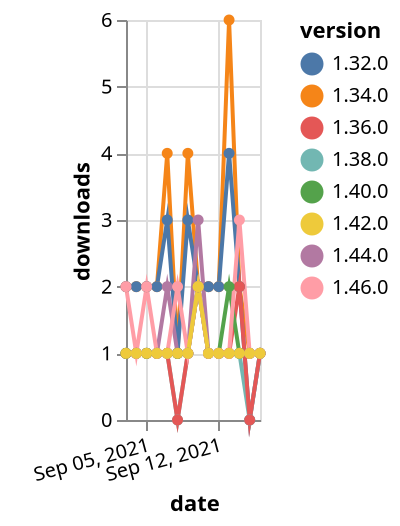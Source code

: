 {"$schema": "https://vega.github.io/schema/vega-lite/v5.json", "description": "A simple bar chart with embedded data.", "data": {"values": [{"date": "2021-09-03", "total": 2497, "delta": 2, "version": "1.34.0"}, {"date": "2021-09-04", "total": 2499, "delta": 2, "version": "1.34.0"}, {"date": "2021-09-05", "total": 2501, "delta": 2, "version": "1.34.0"}, {"date": "2021-09-06", "total": 2503, "delta": 2, "version": "1.34.0"}, {"date": "2021-09-07", "total": 2507, "delta": 4, "version": "1.34.0"}, {"date": "2021-09-08", "total": 2508, "delta": 1, "version": "1.34.0"}, {"date": "2021-09-09", "total": 2512, "delta": 4, "version": "1.34.0"}, {"date": "2021-09-10", "total": 2514, "delta": 2, "version": "1.34.0"}, {"date": "2021-09-11", "total": 2516, "delta": 2, "version": "1.34.0"}, {"date": "2021-09-12", "total": 2518, "delta": 2, "version": "1.34.0"}, {"date": "2021-09-13", "total": 2524, "delta": 6, "version": "1.34.0"}, {"date": "2021-09-14", "total": 2526, "delta": 2, "version": "1.34.0"}, {"date": "2021-09-15", "total": 2527, "delta": 1, "version": "1.34.0"}, {"date": "2021-09-16", "total": 2528, "delta": 1, "version": "1.34.0"}, {"date": "2021-09-03", "total": 2328, "delta": 2, "version": "1.32.0"}, {"date": "2021-09-04", "total": 2330, "delta": 2, "version": "1.32.0"}, {"date": "2021-09-05", "total": 2332, "delta": 2, "version": "1.32.0"}, {"date": "2021-09-06", "total": 2334, "delta": 2, "version": "1.32.0"}, {"date": "2021-09-07", "total": 2337, "delta": 3, "version": "1.32.0"}, {"date": "2021-09-08", "total": 2338, "delta": 1, "version": "1.32.0"}, {"date": "2021-09-09", "total": 2341, "delta": 3, "version": "1.32.0"}, {"date": "2021-09-10", "total": 2343, "delta": 2, "version": "1.32.0"}, {"date": "2021-09-11", "total": 2345, "delta": 2, "version": "1.32.0"}, {"date": "2021-09-12", "total": 2347, "delta": 2, "version": "1.32.0"}, {"date": "2021-09-13", "total": 2351, "delta": 4, "version": "1.32.0"}, {"date": "2021-09-14", "total": 2353, "delta": 2, "version": "1.32.0"}, {"date": "2021-09-15", "total": 2353, "delta": 0, "version": "1.32.0"}, {"date": "2021-09-16", "total": 2354, "delta": 1, "version": "1.32.0"}, {"date": "2021-09-03", "total": 186, "delta": 1, "version": "1.44.0"}, {"date": "2021-09-04", "total": 187, "delta": 1, "version": "1.44.0"}, {"date": "2021-09-05", "total": 188, "delta": 1, "version": "1.44.0"}, {"date": "2021-09-06", "total": 189, "delta": 1, "version": "1.44.0"}, {"date": "2021-09-07", "total": 191, "delta": 2, "version": "1.44.0"}, {"date": "2021-09-08", "total": 192, "delta": 1, "version": "1.44.0"}, {"date": "2021-09-09", "total": 193, "delta": 1, "version": "1.44.0"}, {"date": "2021-09-10", "total": 196, "delta": 3, "version": "1.44.0"}, {"date": "2021-09-11", "total": 197, "delta": 1, "version": "1.44.0"}, {"date": "2021-09-12", "total": 198, "delta": 1, "version": "1.44.0"}, {"date": "2021-09-13", "total": 199, "delta": 1, "version": "1.44.0"}, {"date": "2021-09-14", "total": 200, "delta": 1, "version": "1.44.0"}, {"date": "2021-09-15", "total": 201, "delta": 1, "version": "1.44.0"}, {"date": "2021-09-16", "total": 202, "delta": 1, "version": "1.44.0"}, {"date": "2021-09-03", "total": 198, "delta": 1, "version": "1.38.0"}, {"date": "2021-09-04", "total": 199, "delta": 1, "version": "1.38.0"}, {"date": "2021-09-05", "total": 200, "delta": 1, "version": "1.38.0"}, {"date": "2021-09-06", "total": 201, "delta": 1, "version": "1.38.0"}, {"date": "2021-09-07", "total": 202, "delta": 1, "version": "1.38.0"}, {"date": "2021-09-08", "total": 202, "delta": 0, "version": "1.38.0"}, {"date": "2021-09-09", "total": 203, "delta": 1, "version": "1.38.0"}, {"date": "2021-09-10", "total": 205, "delta": 2, "version": "1.38.0"}, {"date": "2021-09-11", "total": 206, "delta": 1, "version": "1.38.0"}, {"date": "2021-09-12", "total": 207, "delta": 1, "version": "1.38.0"}, {"date": "2021-09-13", "total": 208, "delta": 1, "version": "1.38.0"}, {"date": "2021-09-14", "total": 209, "delta": 1, "version": "1.38.0"}, {"date": "2021-09-15", "total": 209, "delta": 0, "version": "1.38.0"}, {"date": "2021-09-16", "total": 210, "delta": 1, "version": "1.38.0"}, {"date": "2021-09-03", "total": 248, "delta": 1, "version": "1.36.0"}, {"date": "2021-09-04", "total": 249, "delta": 1, "version": "1.36.0"}, {"date": "2021-09-05", "total": 250, "delta": 1, "version": "1.36.0"}, {"date": "2021-09-06", "total": 251, "delta": 1, "version": "1.36.0"}, {"date": "2021-09-07", "total": 252, "delta": 1, "version": "1.36.0"}, {"date": "2021-09-08", "total": 252, "delta": 0, "version": "1.36.0"}, {"date": "2021-09-09", "total": 253, "delta": 1, "version": "1.36.0"}, {"date": "2021-09-10", "total": 255, "delta": 2, "version": "1.36.0"}, {"date": "2021-09-11", "total": 256, "delta": 1, "version": "1.36.0"}, {"date": "2021-09-12", "total": 257, "delta": 1, "version": "1.36.0"}, {"date": "2021-09-13", "total": 258, "delta": 1, "version": "1.36.0"}, {"date": "2021-09-14", "total": 260, "delta": 2, "version": "1.36.0"}, {"date": "2021-09-15", "total": 260, "delta": 0, "version": "1.36.0"}, {"date": "2021-09-16", "total": 261, "delta": 1, "version": "1.36.0"}, {"date": "2021-09-03", "total": 191, "delta": 1, "version": "1.40.0"}, {"date": "2021-09-04", "total": 192, "delta": 1, "version": "1.40.0"}, {"date": "2021-09-05", "total": 193, "delta": 1, "version": "1.40.0"}, {"date": "2021-09-06", "total": 194, "delta": 1, "version": "1.40.0"}, {"date": "2021-09-07", "total": 195, "delta": 1, "version": "1.40.0"}, {"date": "2021-09-08", "total": 196, "delta": 1, "version": "1.40.0"}, {"date": "2021-09-09", "total": 197, "delta": 1, "version": "1.40.0"}, {"date": "2021-09-10", "total": 199, "delta": 2, "version": "1.40.0"}, {"date": "2021-09-11", "total": 200, "delta": 1, "version": "1.40.0"}, {"date": "2021-09-12", "total": 201, "delta": 1, "version": "1.40.0"}, {"date": "2021-09-13", "total": 203, "delta": 2, "version": "1.40.0"}, {"date": "2021-09-14", "total": 204, "delta": 1, "version": "1.40.0"}, {"date": "2021-09-15", "total": 205, "delta": 1, "version": "1.40.0"}, {"date": "2021-09-16", "total": 206, "delta": 1, "version": "1.40.0"}, {"date": "2021-09-03", "total": 116, "delta": 2, "version": "1.46.0"}, {"date": "2021-09-04", "total": 117, "delta": 1, "version": "1.46.0"}, {"date": "2021-09-05", "total": 119, "delta": 2, "version": "1.46.0"}, {"date": "2021-09-06", "total": 120, "delta": 1, "version": "1.46.0"}, {"date": "2021-09-07", "total": 121, "delta": 1, "version": "1.46.0"}, {"date": "2021-09-08", "total": 123, "delta": 2, "version": "1.46.0"}, {"date": "2021-09-09", "total": 124, "delta": 1, "version": "1.46.0"}, {"date": "2021-09-10", "total": 126, "delta": 2, "version": "1.46.0"}, {"date": "2021-09-11", "total": 127, "delta": 1, "version": "1.46.0"}, {"date": "2021-09-12", "total": 128, "delta": 1, "version": "1.46.0"}, {"date": "2021-09-13", "total": 129, "delta": 1, "version": "1.46.0"}, {"date": "2021-09-14", "total": 132, "delta": 3, "version": "1.46.0"}, {"date": "2021-09-15", "total": 133, "delta": 1, "version": "1.46.0"}, {"date": "2021-09-16", "total": 134, "delta": 1, "version": "1.46.0"}, {"date": "2021-09-03", "total": 163, "delta": 1, "version": "1.42.0"}, {"date": "2021-09-04", "total": 164, "delta": 1, "version": "1.42.0"}, {"date": "2021-09-05", "total": 165, "delta": 1, "version": "1.42.0"}, {"date": "2021-09-06", "total": 166, "delta": 1, "version": "1.42.0"}, {"date": "2021-09-07", "total": 167, "delta": 1, "version": "1.42.0"}, {"date": "2021-09-08", "total": 168, "delta": 1, "version": "1.42.0"}, {"date": "2021-09-09", "total": 169, "delta": 1, "version": "1.42.0"}, {"date": "2021-09-10", "total": 171, "delta": 2, "version": "1.42.0"}, {"date": "2021-09-11", "total": 172, "delta": 1, "version": "1.42.0"}, {"date": "2021-09-12", "total": 173, "delta": 1, "version": "1.42.0"}, {"date": "2021-09-13", "total": 174, "delta": 1, "version": "1.42.0"}, {"date": "2021-09-14", "total": 175, "delta": 1, "version": "1.42.0"}, {"date": "2021-09-15", "total": 176, "delta": 1, "version": "1.42.0"}, {"date": "2021-09-16", "total": 177, "delta": 1, "version": "1.42.0"}]}, "width": "container", "mark": {"type": "line", "point": {"filled": true}}, "encoding": {"x": {"field": "date", "type": "temporal", "timeUnit": "yearmonthdate", "title": "date", "axis": {"labelAngle": -15}}, "y": {"field": "delta", "type": "quantitative", "title": "downloads"}, "color": {"field": "version", "type": "nominal"}, "tooltip": {"field": "delta"}}}